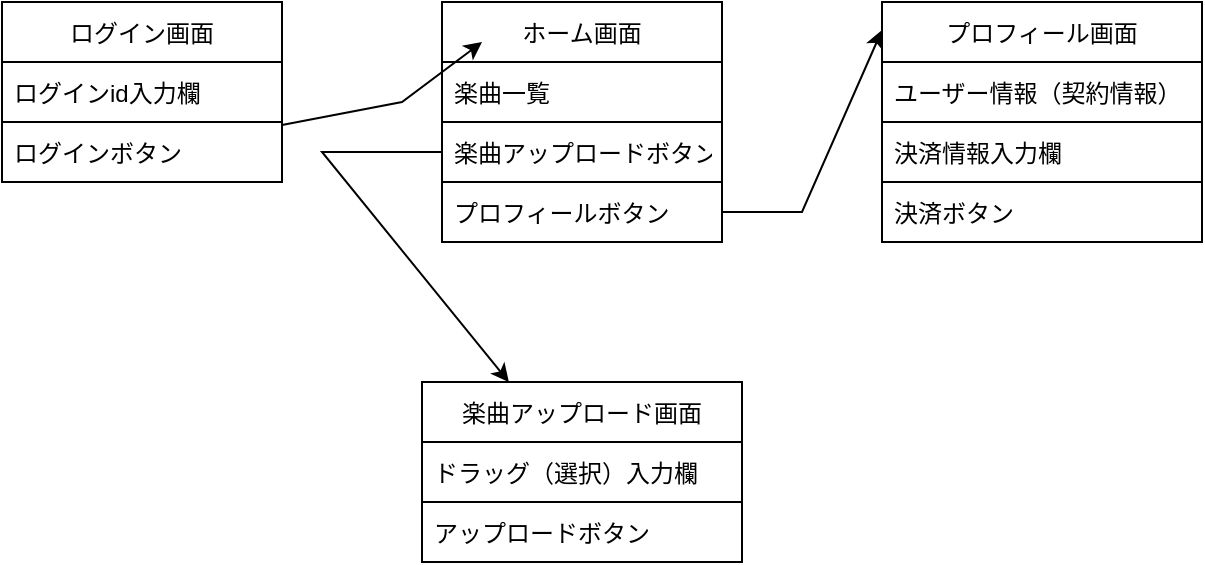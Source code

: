 <mxfile version="17.1.5" type="github">
  <diagram id="aPhBDFnZvIHsbY2EA7b8" name="Page-1">
    <mxGraphModel dx="1162" dy="708" grid="1" gridSize="10" guides="1" tooltips="1" connect="1" arrows="1" fold="1" page="1" pageScale="1" pageWidth="827" pageHeight="1169" math="0" shadow="0">
      <root>
        <mxCell id="0" />
        <mxCell id="1" parent="0" />
        <mxCell id="AtUzcaGQiqD4TJP5C5E9-1" value="ログイン画面" style="swimlane;fontStyle=0;childLayout=stackLayout;horizontal=1;startSize=30;horizontalStack=0;resizeParent=1;resizeParentMax=0;resizeLast=0;collapsible=1;marginBottom=0;" vertex="1" parent="1">
          <mxGeometry x="100" y="160" width="140" height="90" as="geometry" />
        </mxCell>
        <mxCell id="AtUzcaGQiqD4TJP5C5E9-2" value="ログインid入力欄" style="text;strokeColor=default;fillColor=none;align=left;verticalAlign=middle;spacingLeft=4;spacingRight=4;overflow=hidden;points=[[0,0.5],[1,0.5]];portConstraint=eastwest;rotatable=0;" vertex="1" parent="AtUzcaGQiqD4TJP5C5E9-1">
          <mxGeometry y="30" width="140" height="30" as="geometry" />
        </mxCell>
        <mxCell id="AtUzcaGQiqD4TJP5C5E9-3" value="ログインボタン" style="text;strokeColor=none;fillColor=none;align=left;verticalAlign=middle;spacingLeft=4;spacingRight=4;overflow=hidden;points=[[0,0.5],[1,0.5]];portConstraint=eastwest;rotatable=0;" vertex="1" parent="AtUzcaGQiqD4TJP5C5E9-1">
          <mxGeometry y="60" width="140" height="30" as="geometry" />
        </mxCell>
        <mxCell id="AtUzcaGQiqD4TJP5C5E9-6" value="ホーム画面" style="swimlane;fontStyle=0;childLayout=stackLayout;horizontal=1;startSize=30;horizontalStack=0;resizeParent=1;resizeParentMax=0;resizeLast=0;collapsible=1;marginBottom=0;" vertex="1" parent="1">
          <mxGeometry x="320" y="160" width="140" height="120" as="geometry" />
        </mxCell>
        <mxCell id="AtUzcaGQiqD4TJP5C5E9-7" value="楽曲一覧" style="text;strokeColor=default;fillColor=none;align=left;verticalAlign=middle;spacingLeft=4;spacingRight=4;overflow=hidden;points=[[0,0.5],[1,0.5]];portConstraint=eastwest;rotatable=0;" vertex="1" parent="AtUzcaGQiqD4TJP5C5E9-6">
          <mxGeometry y="30" width="140" height="30" as="geometry" />
        </mxCell>
        <mxCell id="AtUzcaGQiqD4TJP5C5E9-8" value="楽曲アップロードボタン" style="text;strokeColor=default;fillColor=none;align=left;verticalAlign=middle;spacingLeft=4;spacingRight=4;overflow=hidden;points=[[0,0.5],[1,0.5]];portConstraint=eastwest;rotatable=0;" vertex="1" parent="AtUzcaGQiqD4TJP5C5E9-6">
          <mxGeometry y="60" width="140" height="30" as="geometry" />
        </mxCell>
        <mxCell id="AtUzcaGQiqD4TJP5C5E9-9" value="プロフィールボタン" style="text;strokeColor=none;fillColor=none;align=left;verticalAlign=middle;spacingLeft=4;spacingRight=4;overflow=hidden;points=[[0,0.5],[1,0.5]];portConstraint=eastwest;rotatable=0;" vertex="1" parent="AtUzcaGQiqD4TJP5C5E9-6">
          <mxGeometry y="90" width="140" height="30" as="geometry" />
        </mxCell>
        <mxCell id="AtUzcaGQiqD4TJP5C5E9-10" value="プロフィール画面" style="swimlane;fontStyle=0;childLayout=stackLayout;horizontal=1;startSize=30;horizontalStack=0;resizeParent=1;resizeParentMax=0;resizeLast=0;collapsible=1;marginBottom=0;" vertex="1" parent="1">
          <mxGeometry x="540" y="160" width="160" height="120" as="geometry" />
        </mxCell>
        <mxCell id="AtUzcaGQiqD4TJP5C5E9-11" value="ユーザー情報（契約情報）" style="text;strokeColor=default;fillColor=none;align=left;verticalAlign=middle;spacingLeft=4;spacingRight=4;overflow=hidden;points=[[0,0.5],[1,0.5]];portConstraint=eastwest;rotatable=0;" vertex="1" parent="AtUzcaGQiqD4TJP5C5E9-10">
          <mxGeometry y="30" width="160" height="30" as="geometry" />
        </mxCell>
        <mxCell id="AtUzcaGQiqD4TJP5C5E9-13" value="決済情報入力欄" style="text;strokeColor=default;fillColor=none;align=left;verticalAlign=middle;spacingLeft=4;spacingRight=4;overflow=hidden;points=[[0,0.5],[1,0.5]];portConstraint=eastwest;rotatable=0;" vertex="1" parent="AtUzcaGQiqD4TJP5C5E9-10">
          <mxGeometry y="60" width="160" height="30" as="geometry" />
        </mxCell>
        <mxCell id="AtUzcaGQiqD4TJP5C5E9-14" value="決済ボタン" style="text;strokeColor=none;fillColor=none;align=left;verticalAlign=middle;spacingLeft=4;spacingRight=4;overflow=hidden;points=[[0,0.5],[1,0.5]];portConstraint=eastwest;rotatable=0;" vertex="1" parent="AtUzcaGQiqD4TJP5C5E9-10">
          <mxGeometry y="90" width="160" height="30" as="geometry" />
        </mxCell>
        <mxCell id="AtUzcaGQiqD4TJP5C5E9-15" value="楽曲アップロード画面" style="swimlane;fontStyle=0;childLayout=stackLayout;horizontal=1;startSize=30;horizontalStack=0;resizeParent=1;resizeParentMax=0;resizeLast=0;collapsible=1;marginBottom=0;" vertex="1" parent="1">
          <mxGeometry x="310" y="350" width="160" height="90" as="geometry" />
        </mxCell>
        <mxCell id="AtUzcaGQiqD4TJP5C5E9-16" value="ドラッグ（選択）入力欄" style="text;strokeColor=default;fillColor=none;align=left;verticalAlign=middle;spacingLeft=4;spacingRight=4;overflow=hidden;points=[[0,0.5],[1,0.5]];portConstraint=eastwest;rotatable=0;" vertex="1" parent="AtUzcaGQiqD4TJP5C5E9-15">
          <mxGeometry y="30" width="160" height="30" as="geometry" />
        </mxCell>
        <mxCell id="AtUzcaGQiqD4TJP5C5E9-17" value="アップロードボタン" style="text;strokeColor=none;fillColor=none;align=left;verticalAlign=middle;spacingLeft=4;spacingRight=4;overflow=hidden;points=[[0,0.5],[1,0.5]];portConstraint=eastwest;rotatable=0;" vertex="1" parent="AtUzcaGQiqD4TJP5C5E9-15">
          <mxGeometry y="60" width="160" height="30" as="geometry" />
        </mxCell>
        <mxCell id="AtUzcaGQiqD4TJP5C5E9-19" value="" style="endArrow=classic;html=1;rounded=0;entryX=0.143;entryY=0.167;entryDx=0;entryDy=0;entryPerimeter=0;" edge="1" parent="1" source="AtUzcaGQiqD4TJP5C5E9-3" target="AtUzcaGQiqD4TJP5C5E9-6">
          <mxGeometry width="50" height="50" relative="1" as="geometry">
            <mxPoint x="250" y="240" as="sourcePoint" />
            <mxPoint x="300" y="190" as="targetPoint" />
            <Array as="points">
              <mxPoint x="300" y="210" />
            </Array>
          </mxGeometry>
        </mxCell>
        <mxCell id="AtUzcaGQiqD4TJP5C5E9-20" value="" style="endArrow=classic;html=1;rounded=0;" edge="1" parent="1" source="AtUzcaGQiqD4TJP5C5E9-8" target="AtUzcaGQiqD4TJP5C5E9-15">
          <mxGeometry width="50" height="50" relative="1" as="geometry">
            <mxPoint x="350" y="430" as="sourcePoint" />
            <mxPoint x="400" y="380" as="targetPoint" />
            <Array as="points">
              <mxPoint x="260" y="235" />
            </Array>
          </mxGeometry>
        </mxCell>
        <mxCell id="AtUzcaGQiqD4TJP5C5E9-21" value="" style="endArrow=classic;html=1;rounded=0;entryX=0;entryY=0.117;entryDx=0;entryDy=0;entryPerimeter=0;" edge="1" parent="1" source="AtUzcaGQiqD4TJP5C5E9-9" target="AtUzcaGQiqD4TJP5C5E9-10">
          <mxGeometry width="50" height="50" relative="1" as="geometry">
            <mxPoint x="350" y="430" as="sourcePoint" />
            <mxPoint x="530" y="180" as="targetPoint" />
            <Array as="points">
              <mxPoint x="500" y="265" />
            </Array>
          </mxGeometry>
        </mxCell>
      </root>
    </mxGraphModel>
  </diagram>
</mxfile>

